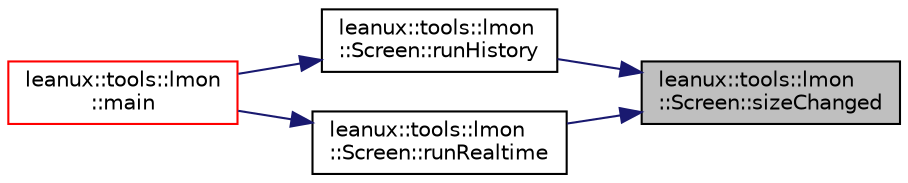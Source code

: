 digraph "leanux::tools::lmon::Screen::sizeChanged"
{
 // LATEX_PDF_SIZE
  bgcolor="transparent";
  edge [fontname="Helvetica",fontsize="10",labelfontname="Helvetica",labelfontsize="10"];
  node [fontname="Helvetica",fontsize="10",shape=record];
  rankdir="RL";
  Node1 [label="leanux::tools::lmon\l::Screen::sizeChanged",height=0.2,width=0.4,color="black", fillcolor="grey75", style="filled", fontcolor="black",tooltip="Determine if terminal size has changed."];
  Node1 -> Node2 [dir="back",color="midnightblue",fontsize="10",style="solid",fontname="Helvetica"];
  Node2 [label="leanux::tools::lmon\l::Screen::runHistory",height=0.2,width=0.4,color="black",URL="$classleanux_1_1tools_1_1lmon_1_1Screen.html#a010f9459d506af3a4251ea0a644282bd",tooltip="Run the Screen in history mode."];
  Node2 -> Node3 [dir="back",color="midnightblue",fontsize="10",style="solid",fontname="Helvetica"];
  Node3 [label="leanux::tools::lmon\l::main",height=0.2,width=0.4,color="red",URL="$namespaceleanux_1_1tools_1_1lmon.html#a7f59af183bc55b66e3dc0844b473daaf",tooltip=" "];
  Node1 -> Node5 [dir="back",color="midnightblue",fontsize="10",style="solid",fontname="Helvetica"];
  Node5 [label="leanux::tools::lmon\l::Screen::runRealtime",height=0.2,width=0.4,color="black",URL="$classleanux_1_1tools_1_1lmon_1_1Screen.html#aa3dfc925603031c15d1cd88405ca3c11",tooltip="Run the Screen in realtime mode."];
  Node5 -> Node3 [dir="back",color="midnightblue",fontsize="10",style="solid",fontname="Helvetica"];
}
